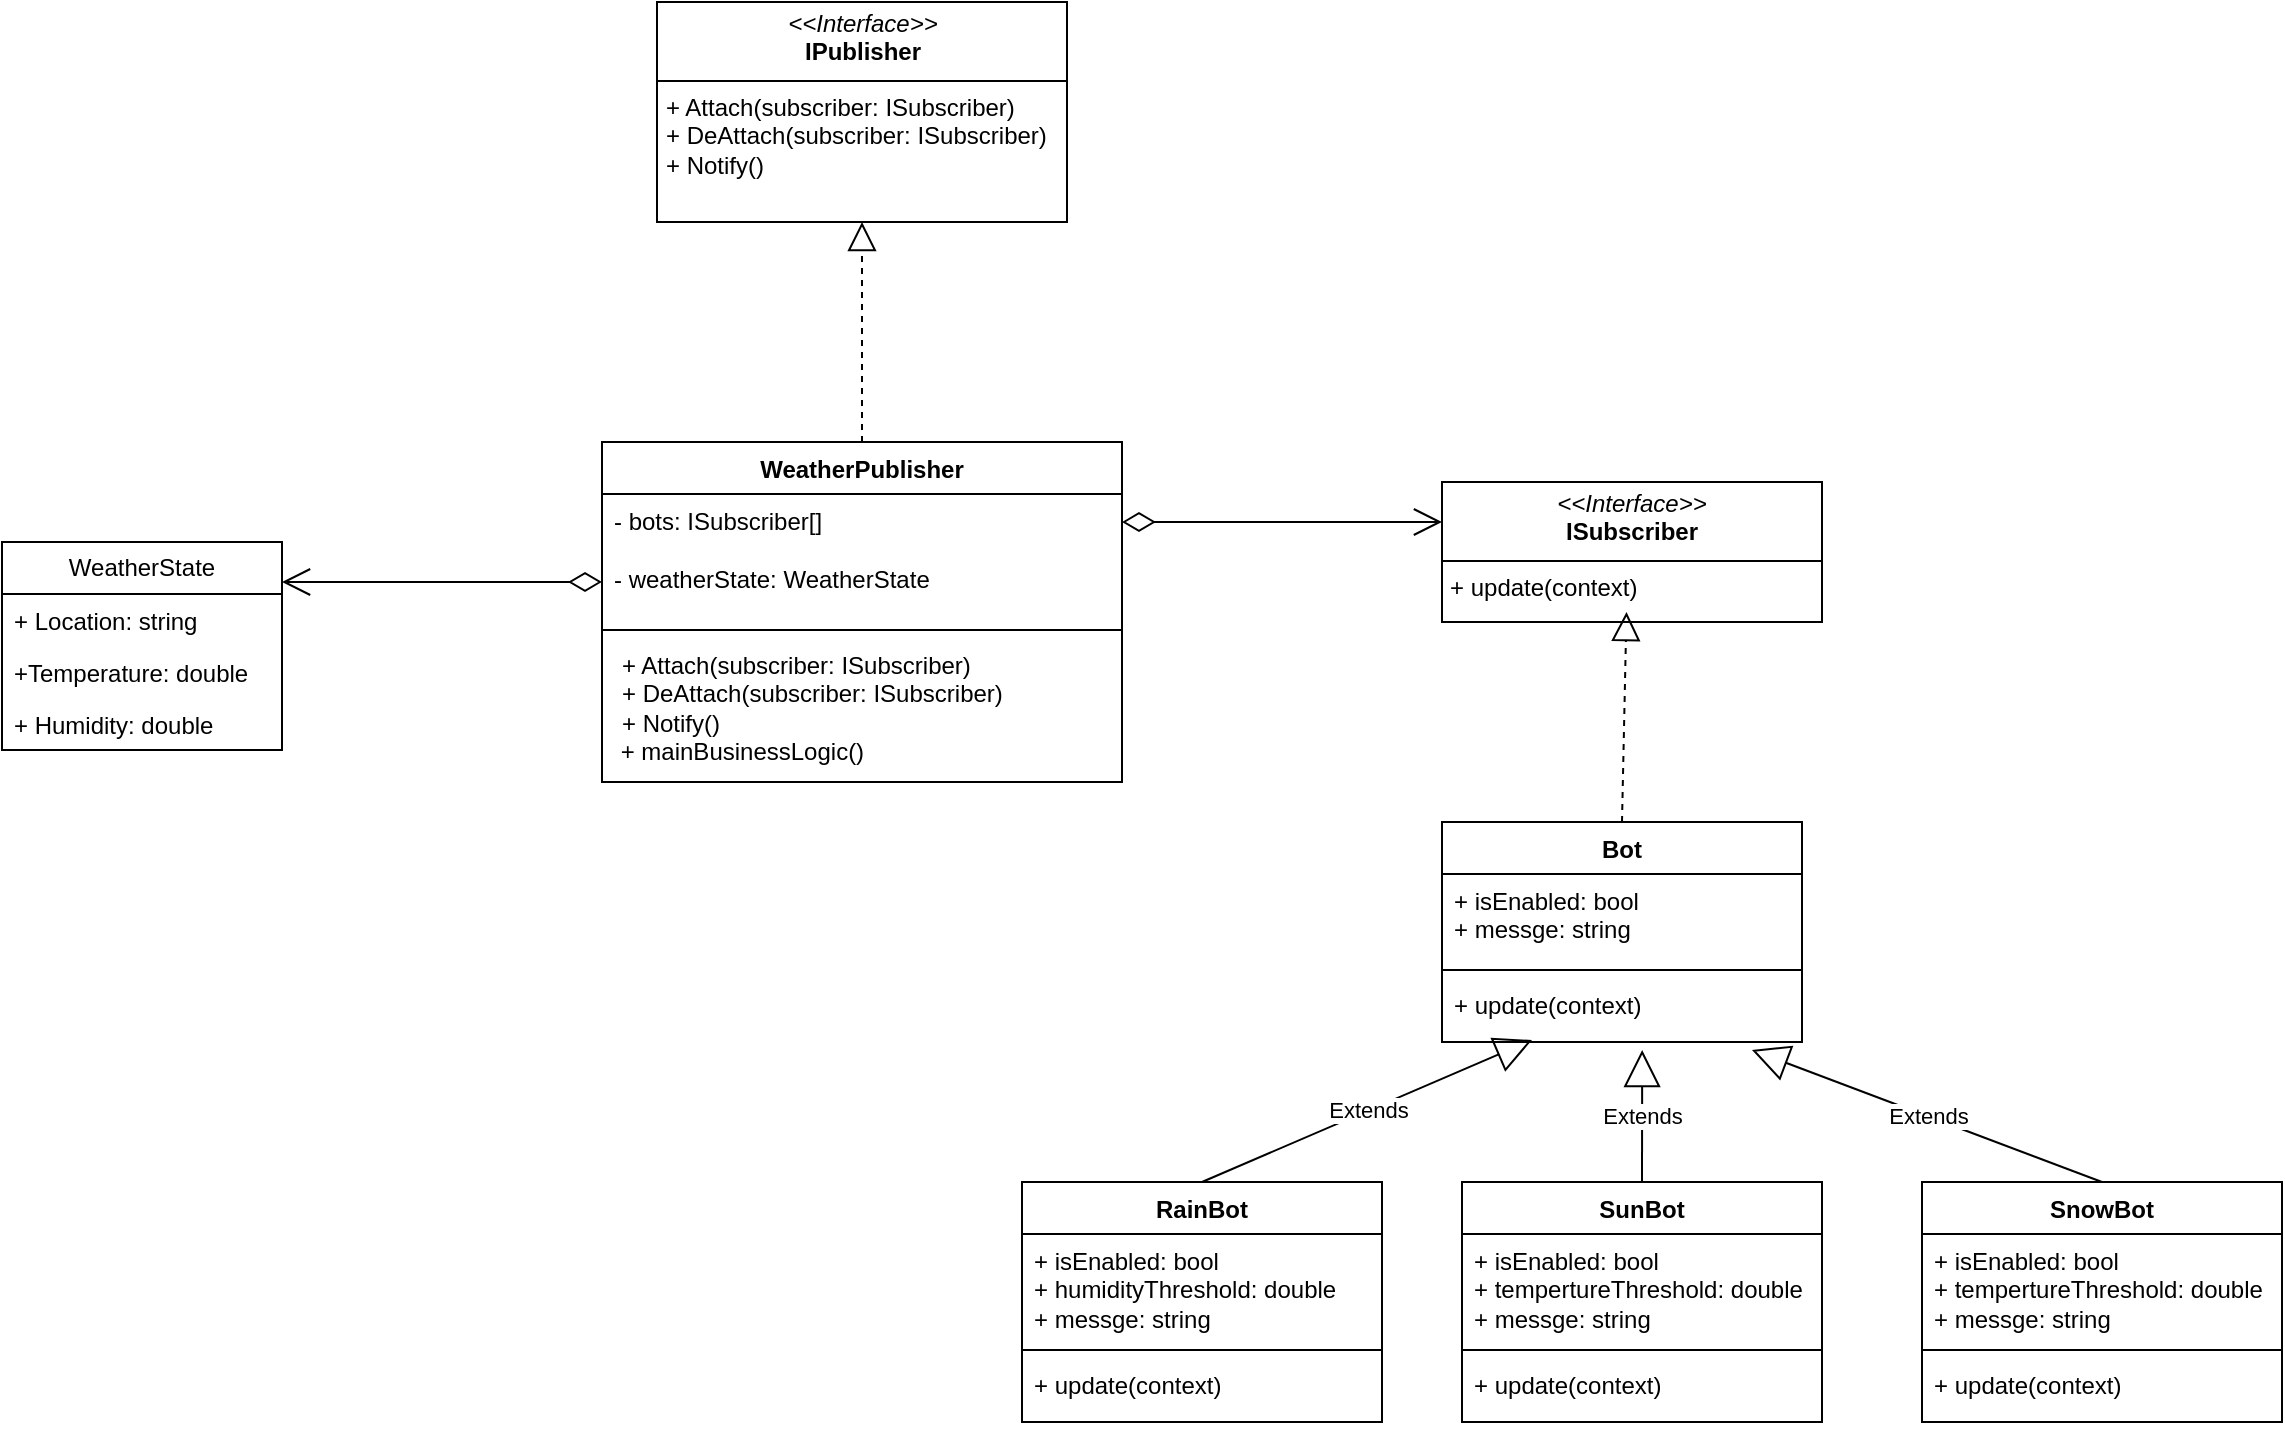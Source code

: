 <mxfile version="26.2.13">
  <diagram name="Page-1" id="GBGmVqDWgZDGhen0g_vq">
    <mxGraphModel dx="1667" dy="811" grid="1" gridSize="10" guides="1" tooltips="1" connect="1" arrows="1" fold="1" page="1" pageScale="1" pageWidth="1600" pageHeight="900" math="0" shadow="0">
      <root>
        <mxCell id="0" />
        <mxCell id="1" parent="0" />
        <mxCell id="OVgkkTsfn2CKIyNb1T31-6" value="WeatherState" style="swimlane;fontStyle=0;childLayout=stackLayout;horizontal=1;startSize=26;fillColor=none;horizontalStack=0;resizeParent=1;resizeParentMax=0;resizeLast=0;collapsible=1;marginBottom=0;whiteSpace=wrap;html=1;" parent="1" vertex="1">
          <mxGeometry x="390" y="360" width="140" height="104" as="geometry" />
        </mxCell>
        <mxCell id="OVgkkTsfn2CKIyNb1T31-7" value="+ Location: string" style="text;strokeColor=none;fillColor=none;align=left;verticalAlign=top;spacingLeft=4;spacingRight=4;overflow=hidden;rotatable=0;points=[[0,0.5],[1,0.5]];portConstraint=eastwest;whiteSpace=wrap;html=1;" parent="OVgkkTsfn2CKIyNb1T31-6" vertex="1">
          <mxGeometry y="26" width="140" height="26" as="geometry" />
        </mxCell>
        <mxCell id="OVgkkTsfn2CKIyNb1T31-8" value="+Temperature: double" style="text;strokeColor=none;fillColor=none;align=left;verticalAlign=top;spacingLeft=4;spacingRight=4;overflow=hidden;rotatable=0;points=[[0,0.5],[1,0.5]];portConstraint=eastwest;whiteSpace=wrap;html=1;" parent="OVgkkTsfn2CKIyNb1T31-6" vertex="1">
          <mxGeometry y="52" width="140" height="26" as="geometry" />
        </mxCell>
        <mxCell id="OVgkkTsfn2CKIyNb1T31-9" value="+ Humidity: double" style="text;strokeColor=none;fillColor=none;align=left;verticalAlign=top;spacingLeft=4;spacingRight=4;overflow=hidden;rotatable=0;points=[[0,0.5],[1,0.5]];portConstraint=eastwest;whiteSpace=wrap;html=1;" parent="OVgkkTsfn2CKIyNb1T31-6" vertex="1">
          <mxGeometry y="78" width="140" height="26" as="geometry" />
        </mxCell>
        <object label="WeatherPublisher" weatherState="WeatherState" id="OVgkkTsfn2CKIyNb1T31-11">
          <mxCell style="swimlane;fontStyle=1;align=center;verticalAlign=top;childLayout=stackLayout;horizontal=1;startSize=26;horizontalStack=0;resizeParent=1;resizeParentMax=0;resizeLast=0;collapsible=1;marginBottom=0;whiteSpace=wrap;html=1;" parent="1" vertex="1">
            <mxGeometry x="690" y="310" width="260" height="170" as="geometry" />
          </mxCell>
        </object>
        <mxCell id="OVgkkTsfn2CKIyNb1T31-12" value="- bots: ISubscriber[]&lt;div&gt;&lt;br&gt;&lt;div&gt;- weatherState: WeatherState&lt;/div&gt;&lt;/div&gt;" style="text;strokeColor=none;fillColor=none;align=left;verticalAlign=top;spacingLeft=4;spacingRight=4;overflow=hidden;rotatable=0;points=[[0,0.5],[1,0.5]];portConstraint=eastwest;whiteSpace=wrap;html=1;" parent="OVgkkTsfn2CKIyNb1T31-11" vertex="1">
          <mxGeometry y="26" width="260" height="64" as="geometry" />
        </mxCell>
        <mxCell id="OVgkkTsfn2CKIyNb1T31-13" value="" style="line;strokeWidth=1;fillColor=none;align=left;verticalAlign=middle;spacingTop=-1;spacingLeft=3;spacingRight=3;rotatable=0;labelPosition=right;points=[];portConstraint=eastwest;strokeColor=inherit;" parent="OVgkkTsfn2CKIyNb1T31-11" vertex="1">
          <mxGeometry y="90" width="260" height="8" as="geometry" />
        </mxCell>
        <mxCell id="OVgkkTsfn2CKIyNb1T31-14" value="&lt;p style=&quot;margin: 0px 0px 0px 4px;&quot;&gt;+ Attach(subscriber: ISubscriber)&lt;br&gt;+ DeAttach(subscriber: ISubscriber)&lt;br&gt;&lt;/p&gt;&lt;p style=&quot;margin: 0px 0px 0px 4px;&quot;&gt;+ Notify()&lt;/p&gt;&lt;div&gt;&amp;nbsp;+ mainBusinessLogic()&lt;br&gt;&lt;div&gt;&lt;br&gt;&lt;/div&gt;&lt;/div&gt;" style="text;strokeColor=none;fillColor=none;align=left;verticalAlign=top;spacingLeft=4;spacingRight=4;overflow=hidden;rotatable=0;points=[[0,0.5],[1,0.5]];portConstraint=eastwest;whiteSpace=wrap;html=1;" parent="OVgkkTsfn2CKIyNb1T31-11" vertex="1">
          <mxGeometry y="98" width="260" height="72" as="geometry" />
        </mxCell>
        <mxCell id="OVgkkTsfn2CKIyNb1T31-15" value="&lt;p style=&quot;margin:0px;margin-top:4px;text-align:center;&quot;&gt;&lt;i&gt;&amp;lt;&amp;lt;Interface&amp;gt;&amp;gt;&lt;/i&gt;&lt;br&gt;&lt;b&gt;ISubscriber&lt;/b&gt;&lt;/p&gt;&lt;hr size=&quot;1&quot; style=&quot;border-style:solid;&quot;&gt;&lt;p style=&quot;margin:0px;margin-left:4px;&quot;&gt;+ update(context)&lt;br&gt;&lt;br&gt;&lt;/p&gt;" style="verticalAlign=top;align=left;overflow=fill;html=1;whiteSpace=wrap;" parent="1" vertex="1">
          <mxGeometry x="1110" y="330" width="190" height="70" as="geometry" />
        </mxCell>
        <mxCell id="1TGPjlGgqZZOH0j4-UuG-2" value="" style="endArrow=open;html=1;endSize=12;startArrow=diamondThin;startSize=14;startFill=0;edgeStyle=orthogonalEdgeStyle;align=left;verticalAlign=bottom;rounded=0;" parent="1" edge="1">
          <mxGeometry x="-1" y="3" relative="1" as="geometry">
            <mxPoint x="950" y="350" as="sourcePoint" />
            <mxPoint x="1110" y="350" as="targetPoint" />
          </mxGeometry>
        </mxCell>
        <mxCell id="1TGPjlGgqZZOH0j4-UuG-1" value="" style="endArrow=open;html=1;endSize=12;startArrow=diamondThin;startSize=14;startFill=0;edgeStyle=orthogonalEdgeStyle;align=left;verticalAlign=bottom;rounded=0;" parent="1" edge="1">
          <mxGeometry x="-1" y="3" relative="1" as="geometry">
            <mxPoint x="690" y="380" as="sourcePoint" />
            <mxPoint x="530" y="380" as="targetPoint" />
          </mxGeometry>
        </mxCell>
        <mxCell id="1TGPjlGgqZZOH0j4-UuG-3" value="RainBot" style="swimlane;fontStyle=1;align=center;verticalAlign=top;childLayout=stackLayout;horizontal=1;startSize=26;horizontalStack=0;resizeParent=1;resizeParentMax=0;resizeLast=0;collapsible=1;marginBottom=0;whiteSpace=wrap;html=1;" parent="1" vertex="1">
          <mxGeometry x="900" y="680" width="180" height="120" as="geometry" />
        </mxCell>
        <mxCell id="1TGPjlGgqZZOH0j4-UuG-4" value="+ isEnabled: bool&lt;div&gt;+ humidityThreshold: double&lt;/div&gt;&lt;div&gt;+ messge: string&lt;br&gt;&lt;div&gt;&lt;br&gt;&lt;/div&gt;&lt;/div&gt;" style="text;strokeColor=none;fillColor=none;align=left;verticalAlign=top;spacingLeft=4;spacingRight=4;overflow=hidden;rotatable=0;points=[[0,0.5],[1,0.5]];portConstraint=eastwest;whiteSpace=wrap;html=1;" parent="1TGPjlGgqZZOH0j4-UuG-3" vertex="1">
          <mxGeometry y="26" width="180" height="54" as="geometry" />
        </mxCell>
        <mxCell id="1TGPjlGgqZZOH0j4-UuG-5" value="" style="line;strokeWidth=1;fillColor=none;align=left;verticalAlign=middle;spacingTop=-1;spacingLeft=3;spacingRight=3;rotatable=0;labelPosition=right;points=[];portConstraint=eastwest;strokeColor=inherit;" parent="1TGPjlGgqZZOH0j4-UuG-3" vertex="1">
          <mxGeometry y="80" width="180" height="8" as="geometry" />
        </mxCell>
        <mxCell id="1TGPjlGgqZZOH0j4-UuG-6" value="+ update(context)&lt;div&gt;&lt;br&gt;&lt;/div&gt;&lt;div&gt;&lt;br&gt;&lt;/div&gt;&lt;div&gt;&lt;br&gt;&lt;/div&gt;&lt;div&gt;&lt;br&gt;&lt;/div&gt;" style="text;strokeColor=none;fillColor=none;align=left;verticalAlign=top;spacingLeft=4;spacingRight=4;overflow=hidden;rotatable=0;points=[[0,0.5],[1,0.5]];portConstraint=eastwest;whiteSpace=wrap;html=1;" parent="1TGPjlGgqZZOH0j4-UuG-3" vertex="1">
          <mxGeometry y="88" width="180" height="32" as="geometry" />
        </mxCell>
        <mxCell id="1TGPjlGgqZZOH0j4-UuG-8" value="SunBot" style="swimlane;fontStyle=1;align=center;verticalAlign=top;childLayout=stackLayout;horizontal=1;startSize=26;horizontalStack=0;resizeParent=1;resizeParentMax=0;resizeLast=0;collapsible=1;marginBottom=0;whiteSpace=wrap;html=1;" parent="1" vertex="1">
          <mxGeometry x="1120" y="680" width="180" height="120" as="geometry" />
        </mxCell>
        <mxCell id="1TGPjlGgqZZOH0j4-UuG-9" value="+ isEnabled: bool&lt;div&gt;+ tempertureThreshold: double&lt;/div&gt;&lt;div&gt;+ messge: string&lt;br&gt;&lt;div&gt;&lt;br&gt;&lt;/div&gt;&lt;/div&gt;" style="text;strokeColor=none;fillColor=none;align=left;verticalAlign=top;spacingLeft=4;spacingRight=4;overflow=hidden;rotatable=0;points=[[0,0.5],[1,0.5]];portConstraint=eastwest;whiteSpace=wrap;html=1;" parent="1TGPjlGgqZZOH0j4-UuG-8" vertex="1">
          <mxGeometry y="26" width="180" height="54" as="geometry" />
        </mxCell>
        <mxCell id="1TGPjlGgqZZOH0j4-UuG-10" value="" style="line;strokeWidth=1;fillColor=none;align=left;verticalAlign=middle;spacingTop=-1;spacingLeft=3;spacingRight=3;rotatable=0;labelPosition=right;points=[];portConstraint=eastwest;strokeColor=inherit;" parent="1TGPjlGgqZZOH0j4-UuG-8" vertex="1">
          <mxGeometry y="80" width="180" height="8" as="geometry" />
        </mxCell>
        <mxCell id="1TGPjlGgqZZOH0j4-UuG-11" value="+ update(context)&lt;div&gt;&lt;br&gt;&lt;/div&gt;&lt;div&gt;&lt;br&gt;&lt;/div&gt;&lt;div&gt;&lt;br&gt;&lt;/div&gt;&lt;div&gt;&lt;br&gt;&lt;/div&gt;" style="text;strokeColor=none;fillColor=none;align=left;verticalAlign=top;spacingLeft=4;spacingRight=4;overflow=hidden;rotatable=0;points=[[0,0.5],[1,0.5]];portConstraint=eastwest;whiteSpace=wrap;html=1;" parent="1TGPjlGgqZZOH0j4-UuG-8" vertex="1">
          <mxGeometry y="88" width="180" height="32" as="geometry" />
        </mxCell>
        <mxCell id="1TGPjlGgqZZOH0j4-UuG-12" value="SnowBot" style="swimlane;fontStyle=1;align=center;verticalAlign=top;childLayout=stackLayout;horizontal=1;startSize=26;horizontalStack=0;resizeParent=1;resizeParentMax=0;resizeLast=0;collapsible=1;marginBottom=0;whiteSpace=wrap;html=1;" parent="1" vertex="1">
          <mxGeometry x="1350" y="680" width="180" height="120" as="geometry" />
        </mxCell>
        <mxCell id="1TGPjlGgqZZOH0j4-UuG-13" value="+ isEnabled: bool&lt;div&gt;+ tempertureThreshold: double&lt;/div&gt;&lt;div&gt;+ messge: string&lt;br&gt;&lt;div&gt;&lt;br&gt;&lt;/div&gt;&lt;/div&gt;" style="text;strokeColor=none;fillColor=none;align=left;verticalAlign=top;spacingLeft=4;spacingRight=4;overflow=hidden;rotatable=0;points=[[0,0.5],[1,0.5]];portConstraint=eastwest;whiteSpace=wrap;html=1;" parent="1TGPjlGgqZZOH0j4-UuG-12" vertex="1">
          <mxGeometry y="26" width="180" height="54" as="geometry" />
        </mxCell>
        <mxCell id="1TGPjlGgqZZOH0j4-UuG-14" value="" style="line;strokeWidth=1;fillColor=none;align=left;verticalAlign=middle;spacingTop=-1;spacingLeft=3;spacingRight=3;rotatable=0;labelPosition=right;points=[];portConstraint=eastwest;strokeColor=inherit;" parent="1TGPjlGgqZZOH0j4-UuG-12" vertex="1">
          <mxGeometry y="80" width="180" height="8" as="geometry" />
        </mxCell>
        <mxCell id="1TGPjlGgqZZOH0j4-UuG-15" value="+ update(context)&lt;div&gt;&lt;br&gt;&lt;/div&gt;&lt;div&gt;&lt;br&gt;&lt;/div&gt;&lt;div&gt;&lt;br&gt;&lt;/div&gt;&lt;div&gt;&lt;br&gt;&lt;/div&gt;" style="text;strokeColor=none;fillColor=none;align=left;verticalAlign=top;spacingLeft=4;spacingRight=4;overflow=hidden;rotatable=0;points=[[0,0.5],[1,0.5]];portConstraint=eastwest;whiteSpace=wrap;html=1;" parent="1TGPjlGgqZZOH0j4-UuG-12" vertex="1">
          <mxGeometry y="88" width="180" height="32" as="geometry" />
        </mxCell>
        <mxCell id="1TGPjlGgqZZOH0j4-UuG-16" value="" style="endArrow=block;dashed=1;endFill=0;endSize=12;html=1;rounded=0;exitX=0.5;exitY=0;exitDx=0;exitDy=0;" parent="1" source="9t58pMo3Z1XP7aJwxhpy-4" edge="1">
          <mxGeometry width="160" relative="1" as="geometry">
            <mxPoint x="1207.75" y="505" as="sourcePoint" />
            <mxPoint x="1202.25" y="395" as="targetPoint" />
            <Array as="points">
              <mxPoint x="1202.25" y="395" />
            </Array>
          </mxGeometry>
        </mxCell>
        <mxCell id="9t58pMo3Z1XP7aJwxhpy-1" value="&lt;p style=&quot;margin:0px;margin-top:4px;text-align:center;&quot;&gt;&lt;i&gt;&amp;lt;&amp;lt;Interface&amp;gt;&amp;gt;&lt;/i&gt;&lt;br&gt;&lt;b&gt;IPublisher&lt;/b&gt;&lt;/p&gt;&lt;hr size=&quot;1&quot; style=&quot;border-style:solid;&quot;&gt;&lt;p style=&quot;margin:0px;margin-left:4px;&quot;&gt;+ Attach(subscriber: ISubscriber)&lt;br&gt;+ DeAttach(subscriber: ISubscriber)&lt;br&gt;&lt;/p&gt;&lt;p style=&quot;margin:0px;margin-left:4px;&quot;&gt;+ Notify()&lt;/p&gt;" style="verticalAlign=top;align=left;overflow=fill;html=1;whiteSpace=wrap;" vertex="1" parent="1">
          <mxGeometry x="717.5" y="90" width="205" height="110" as="geometry" />
        </mxCell>
        <mxCell id="9t58pMo3Z1XP7aJwxhpy-3" value="" style="endArrow=block;dashed=1;endFill=0;endSize=12;html=1;rounded=0;entryX=0.5;entryY=1;entryDx=0;entryDy=0;exitX=0.5;exitY=0;exitDx=0;exitDy=0;" edge="1" parent="1" source="OVgkkTsfn2CKIyNb1T31-11" target="9t58pMo3Z1XP7aJwxhpy-1">
          <mxGeometry width="160" relative="1" as="geometry">
            <mxPoint x="920" y="420" as="sourcePoint" />
            <mxPoint x="1080" y="420" as="targetPoint" />
          </mxGeometry>
        </mxCell>
        <mxCell id="9t58pMo3Z1XP7aJwxhpy-4" value="Bot" style="swimlane;fontStyle=1;align=center;verticalAlign=top;childLayout=stackLayout;horizontal=1;startSize=26;horizontalStack=0;resizeParent=1;resizeParentMax=0;resizeLast=0;collapsible=1;marginBottom=0;whiteSpace=wrap;html=1;" vertex="1" parent="1">
          <mxGeometry x="1110" y="500" width="180" height="110" as="geometry" />
        </mxCell>
        <mxCell id="9t58pMo3Z1XP7aJwxhpy-5" value="+ isEnabled: bool&lt;div&gt;&lt;span style=&quot;background-color: transparent; color: light-dark(rgb(0, 0, 0), rgb(255, 255, 255));&quot;&gt;+ messge: string&lt;/span&gt;&lt;/div&gt;" style="text;strokeColor=none;fillColor=none;align=left;verticalAlign=top;spacingLeft=4;spacingRight=4;overflow=hidden;rotatable=0;points=[[0,0.5],[1,0.5]];portConstraint=eastwest;whiteSpace=wrap;html=1;" vertex="1" parent="9t58pMo3Z1XP7aJwxhpy-4">
          <mxGeometry y="26" width="180" height="44" as="geometry" />
        </mxCell>
        <mxCell id="9t58pMo3Z1XP7aJwxhpy-6" value="" style="line;strokeWidth=1;fillColor=none;align=left;verticalAlign=middle;spacingTop=-1;spacingLeft=3;spacingRight=3;rotatable=0;labelPosition=right;points=[];portConstraint=eastwest;strokeColor=inherit;" vertex="1" parent="9t58pMo3Z1XP7aJwxhpy-4">
          <mxGeometry y="70" width="180" height="8" as="geometry" />
        </mxCell>
        <mxCell id="9t58pMo3Z1XP7aJwxhpy-7" value="+ update(context)&lt;div&gt;&lt;br&gt;&lt;/div&gt;&lt;div&gt;&lt;br&gt;&lt;/div&gt;&lt;div&gt;&lt;br&gt;&lt;/div&gt;&lt;div&gt;&lt;br&gt;&lt;/div&gt;" style="text;strokeColor=none;fillColor=none;align=left;verticalAlign=top;spacingLeft=4;spacingRight=4;overflow=hidden;rotatable=0;points=[[0,0.5],[1,0.5]];portConstraint=eastwest;whiteSpace=wrap;html=1;" vertex="1" parent="9t58pMo3Z1XP7aJwxhpy-4">
          <mxGeometry y="78" width="180" height="32" as="geometry" />
        </mxCell>
        <mxCell id="9t58pMo3Z1XP7aJwxhpy-8" value="Extends" style="endArrow=block;endSize=16;endFill=0;html=1;rounded=0;entryX=0.25;entryY=0.969;entryDx=0;entryDy=0;entryPerimeter=0;exitX=0.5;exitY=0;exitDx=0;exitDy=0;" edge="1" parent="1" source="1TGPjlGgqZZOH0j4-UuG-3" target="9t58pMo3Z1XP7aJwxhpy-7">
          <mxGeometry width="160" relative="1" as="geometry">
            <mxPoint x="920" y="520" as="sourcePoint" />
            <mxPoint x="1080" y="520" as="targetPoint" />
          </mxGeometry>
        </mxCell>
        <mxCell id="9t58pMo3Z1XP7aJwxhpy-9" value="Extends" style="endArrow=block;endSize=16;endFill=0;html=1;rounded=0;entryX=0.556;entryY=1.125;entryDx=0;entryDy=0;entryPerimeter=0;exitX=0.5;exitY=0;exitDx=0;exitDy=0;" edge="1" parent="1" source="1TGPjlGgqZZOH0j4-UuG-8" target="9t58pMo3Z1XP7aJwxhpy-7">
          <mxGeometry width="160" relative="1" as="geometry">
            <mxPoint x="920" y="520" as="sourcePoint" />
            <mxPoint x="1080" y="520" as="targetPoint" />
          </mxGeometry>
        </mxCell>
        <mxCell id="9t58pMo3Z1XP7aJwxhpy-10" value="Extends" style="endArrow=block;endSize=16;endFill=0;html=1;rounded=0;entryX=0.861;entryY=1.125;entryDx=0;entryDy=0;entryPerimeter=0;exitX=0.5;exitY=0;exitDx=0;exitDy=0;" edge="1" parent="1" source="1TGPjlGgqZZOH0j4-UuG-12" target="9t58pMo3Z1XP7aJwxhpy-7">
          <mxGeometry width="160" relative="1" as="geometry">
            <mxPoint x="920" y="520" as="sourcePoint" />
            <mxPoint x="1080" y="520" as="targetPoint" />
          </mxGeometry>
        </mxCell>
      </root>
    </mxGraphModel>
  </diagram>
</mxfile>

